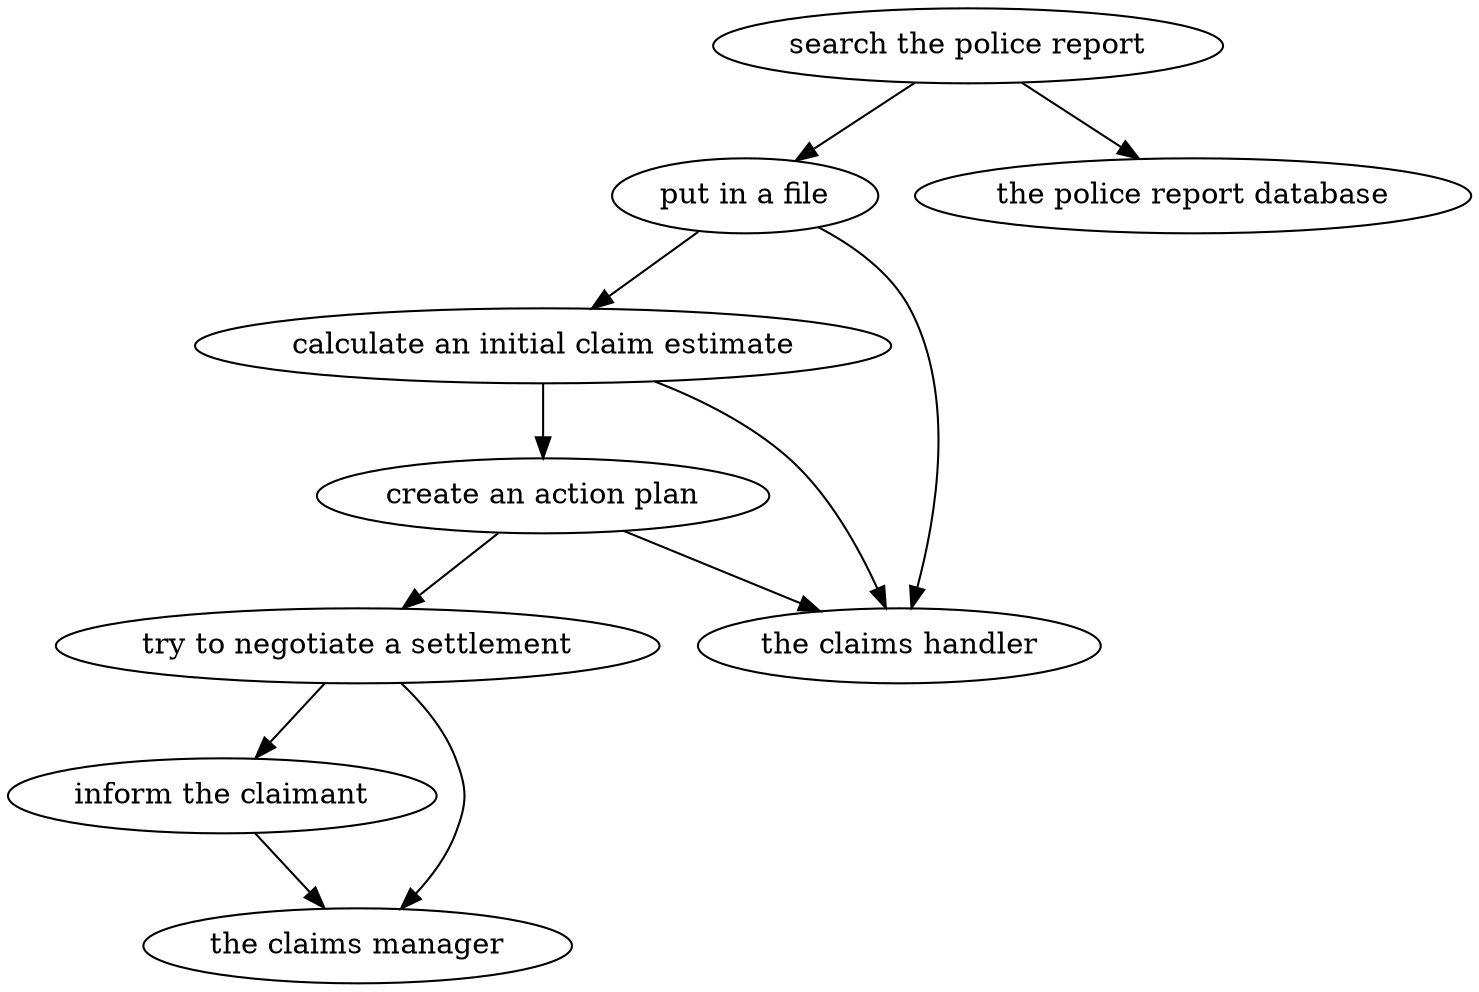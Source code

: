 strict digraph "doc-3.7" {
	graph [name="doc-3.7"];
	"search the police report"	[attrs="{'type': 'Activity', 'label': 'search the police report'}"];
	"put in a file"	[attrs="{'type': 'Activity', 'label': 'put in a file'}"];
	"search the police report" -> "put in a file"	[attrs="{'type': 'flow', 'label': 'flow'}"];
	"the police report database"	[attrs="{'type': 'Actor', 'label': 'the police report database'}"];
	"search the police report" -> "the police report database"	[attrs="{'type': 'actor performer', 'label': 'actor performer'}"];
	"calculate an initial claim estimate"	[attrs="{'type': 'Activity', 'label': 'calculate an initial claim estimate'}"];
	"put in a file" -> "calculate an initial claim estimate"	[attrs="{'type': 'flow', 'label': 'flow'}"];
	"the claims handler"	[attrs="{'type': 'Actor', 'label': 'the claims handler'}"];
	"put in a file" -> "the claims handler"	[attrs="{'type': 'actor performer', 'label': 'actor performer'}"];
	"create an action plan"	[attrs="{'type': 'Activity', 'label': 'create an action plan'}"];
	"calculate an initial claim estimate" -> "create an action plan"	[attrs="{'type': 'flow', 'label': 'flow'}"];
	"calculate an initial claim estimate" -> "the claims handler"	[attrs="{'type': 'actor performer', 'label': 'actor performer'}"];
	"try to negotiate a settlement"	[attrs="{'type': 'Activity', 'label': 'try to negotiate a settlement'}"];
	"create an action plan" -> "try to negotiate a settlement"	[attrs="{'type': 'flow', 'label': 'flow'}"];
	"create an action plan" -> "the claims handler"	[attrs="{'type': 'actor performer', 'label': 'actor performer'}"];
	"inform the claimant"	[attrs="{'type': 'Activity', 'label': 'inform the claimant'}"];
	"try to negotiate a settlement" -> "inform the claimant"	[attrs="{'type': 'flow', 'label': 'flow'}"];
	"the claims manager"	[attrs="{'type': 'Actor', 'label': 'the claims manager'}"];
	"try to negotiate a settlement" -> "the claims manager"	[attrs="{'type': 'actor performer', 'label': 'actor performer'}"];
	"inform the claimant" -> "the claims manager"	[attrs="{'type': 'actor performer', 'label': 'actor performer'}"];
}
